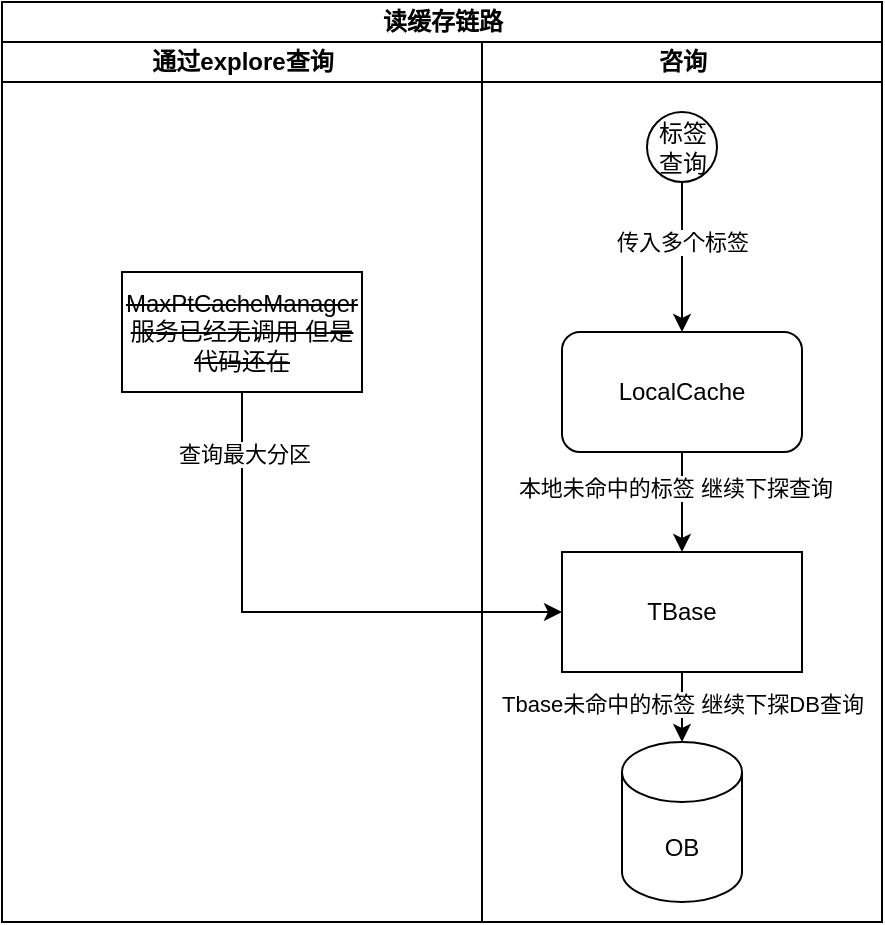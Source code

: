 <mxfile version="22.1.7" type="github">
  <diagram name="第 1 页" id="RpbkFDHF-_dFcN8u6Mnz">
    <mxGraphModel dx="1434" dy="761" grid="1" gridSize="10" guides="1" tooltips="1" connect="1" arrows="1" fold="1" page="1" pageScale="1" pageWidth="827" pageHeight="1169" math="0" shadow="0">
      <root>
        <mxCell id="0" />
        <mxCell id="1" parent="0" />
        <mxCell id="I0FjkfJMj4wii_VnlXVJ-1" value="读缓存链路" style="swimlane;childLayout=stackLayout;resizeParent=1;resizeParentMax=0;startSize=20;html=1;" vertex="1" parent="1">
          <mxGeometry x="100" y="135" width="440" height="460" as="geometry" />
        </mxCell>
        <mxCell id="I0FjkfJMj4wii_VnlXVJ-2" value="通过explore查询" style="swimlane;startSize=20;html=1;" vertex="1" parent="I0FjkfJMj4wii_VnlXVJ-1">
          <mxGeometry y="20" width="240" height="440" as="geometry" />
        </mxCell>
        <mxCell id="I0FjkfJMj4wii_VnlXVJ-33" value="&lt;strike&gt;MaxPtCacheManager&lt;br&gt;服务已经无调用 但是代码还在&lt;br&gt;&lt;/strike&gt;" style="rounded=0;whiteSpace=wrap;html=1;" vertex="1" parent="I0FjkfJMj4wii_VnlXVJ-2">
          <mxGeometry x="60" y="115" width="120" height="60" as="geometry" />
        </mxCell>
        <mxCell id="I0FjkfJMj4wii_VnlXVJ-8" value="咨询" style="swimlane;startSize=20;html=1;" vertex="1" parent="I0FjkfJMj4wii_VnlXVJ-1">
          <mxGeometry x="240" y="20" width="200" height="440" as="geometry" />
        </mxCell>
        <mxCell id="I0FjkfJMj4wii_VnlXVJ-22" value="TBase" style="rounded=0;whiteSpace=wrap;html=1;" vertex="1" parent="I0FjkfJMj4wii_VnlXVJ-8">
          <mxGeometry x="40" y="255" width="120" height="60" as="geometry" />
        </mxCell>
        <mxCell id="I0FjkfJMj4wii_VnlXVJ-27" value="" style="edgeStyle=orthogonalEdgeStyle;rounded=0;orthogonalLoop=1;jettySize=auto;html=1;" edge="1" parent="I0FjkfJMj4wii_VnlXVJ-8" source="I0FjkfJMj4wii_VnlXVJ-24" target="I0FjkfJMj4wii_VnlXVJ-26">
          <mxGeometry relative="1" as="geometry" />
        </mxCell>
        <mxCell id="I0FjkfJMj4wii_VnlXVJ-39" value="传入多个标签" style="edgeLabel;html=1;align=center;verticalAlign=middle;resizable=0;points=[];" vertex="1" connectable="0" parent="I0FjkfJMj4wii_VnlXVJ-27">
          <mxGeometry x="-0.2" relative="1" as="geometry">
            <mxPoint as="offset" />
          </mxGeometry>
        </mxCell>
        <mxCell id="I0FjkfJMj4wii_VnlXVJ-24" value="标签查询" style="ellipse;whiteSpace=wrap;html=1;" vertex="1" parent="I0FjkfJMj4wii_VnlXVJ-8">
          <mxGeometry x="82.5" y="35" width="35" height="35" as="geometry" />
        </mxCell>
        <mxCell id="I0FjkfJMj4wii_VnlXVJ-28" value="" style="edgeStyle=orthogonalEdgeStyle;rounded=0;orthogonalLoop=1;jettySize=auto;html=1;" edge="1" parent="I0FjkfJMj4wii_VnlXVJ-8" source="I0FjkfJMj4wii_VnlXVJ-26" target="I0FjkfJMj4wii_VnlXVJ-22">
          <mxGeometry relative="1" as="geometry" />
        </mxCell>
        <mxCell id="I0FjkfJMj4wii_VnlXVJ-29" value="本地未命中的标签 继续下探查询&amp;nbsp;" style="edgeLabel;html=1;align=center;verticalAlign=middle;resizable=0;points=[];" vertex="1" connectable="0" parent="I0FjkfJMj4wii_VnlXVJ-28">
          <mxGeometry x="-0.291" y="-2" relative="1" as="geometry">
            <mxPoint as="offset" />
          </mxGeometry>
        </mxCell>
        <mxCell id="I0FjkfJMj4wii_VnlXVJ-26" value="LocalCache" style="rounded=1;whiteSpace=wrap;html=1;" vertex="1" parent="I0FjkfJMj4wii_VnlXVJ-8">
          <mxGeometry x="40" y="145" width="120" height="60" as="geometry" />
        </mxCell>
        <mxCell id="I0FjkfJMj4wii_VnlXVJ-30" value="OB" style="shape=cylinder3;whiteSpace=wrap;html=1;boundedLbl=1;backgroundOutline=1;size=15;" vertex="1" parent="I0FjkfJMj4wii_VnlXVJ-8">
          <mxGeometry x="70" y="350" width="60" height="80" as="geometry" />
        </mxCell>
        <mxCell id="I0FjkfJMj4wii_VnlXVJ-31" style="edgeStyle=orthogonalEdgeStyle;rounded=0;orthogonalLoop=1;jettySize=auto;html=1;entryX=0.5;entryY=0;entryDx=0;entryDy=0;entryPerimeter=0;" edge="1" parent="I0FjkfJMj4wii_VnlXVJ-8" source="I0FjkfJMj4wii_VnlXVJ-22" target="I0FjkfJMj4wii_VnlXVJ-30">
          <mxGeometry relative="1" as="geometry" />
        </mxCell>
        <mxCell id="I0FjkfJMj4wii_VnlXVJ-32" value="Tbase未命中的标签 继续下探DB查询" style="edgeLabel;html=1;align=center;verticalAlign=middle;resizable=0;points=[];" vertex="1" connectable="0" parent="I0FjkfJMj4wii_VnlXVJ-31">
          <mxGeometry x="0.156" relative="1" as="geometry">
            <mxPoint as="offset" />
          </mxGeometry>
        </mxCell>
        <mxCell id="I0FjkfJMj4wii_VnlXVJ-37" style="edgeStyle=orthogonalEdgeStyle;rounded=0;orthogonalLoop=1;jettySize=auto;html=1;" edge="1" parent="I0FjkfJMj4wii_VnlXVJ-1" source="I0FjkfJMj4wii_VnlXVJ-33">
          <mxGeometry relative="1" as="geometry">
            <mxPoint x="280" y="305" as="targetPoint" />
            <Array as="points">
              <mxPoint x="120" y="305" />
            </Array>
          </mxGeometry>
        </mxCell>
        <mxCell id="I0FjkfJMj4wii_VnlXVJ-38" value="查询最大分区" style="edgeLabel;html=1;align=center;verticalAlign=middle;resizable=0;points=[];" vertex="1" connectable="0" parent="I0FjkfJMj4wii_VnlXVJ-37">
          <mxGeometry x="-0.771" y="1" relative="1" as="geometry">
            <mxPoint as="offset" />
          </mxGeometry>
        </mxCell>
      </root>
    </mxGraphModel>
  </diagram>
</mxfile>
